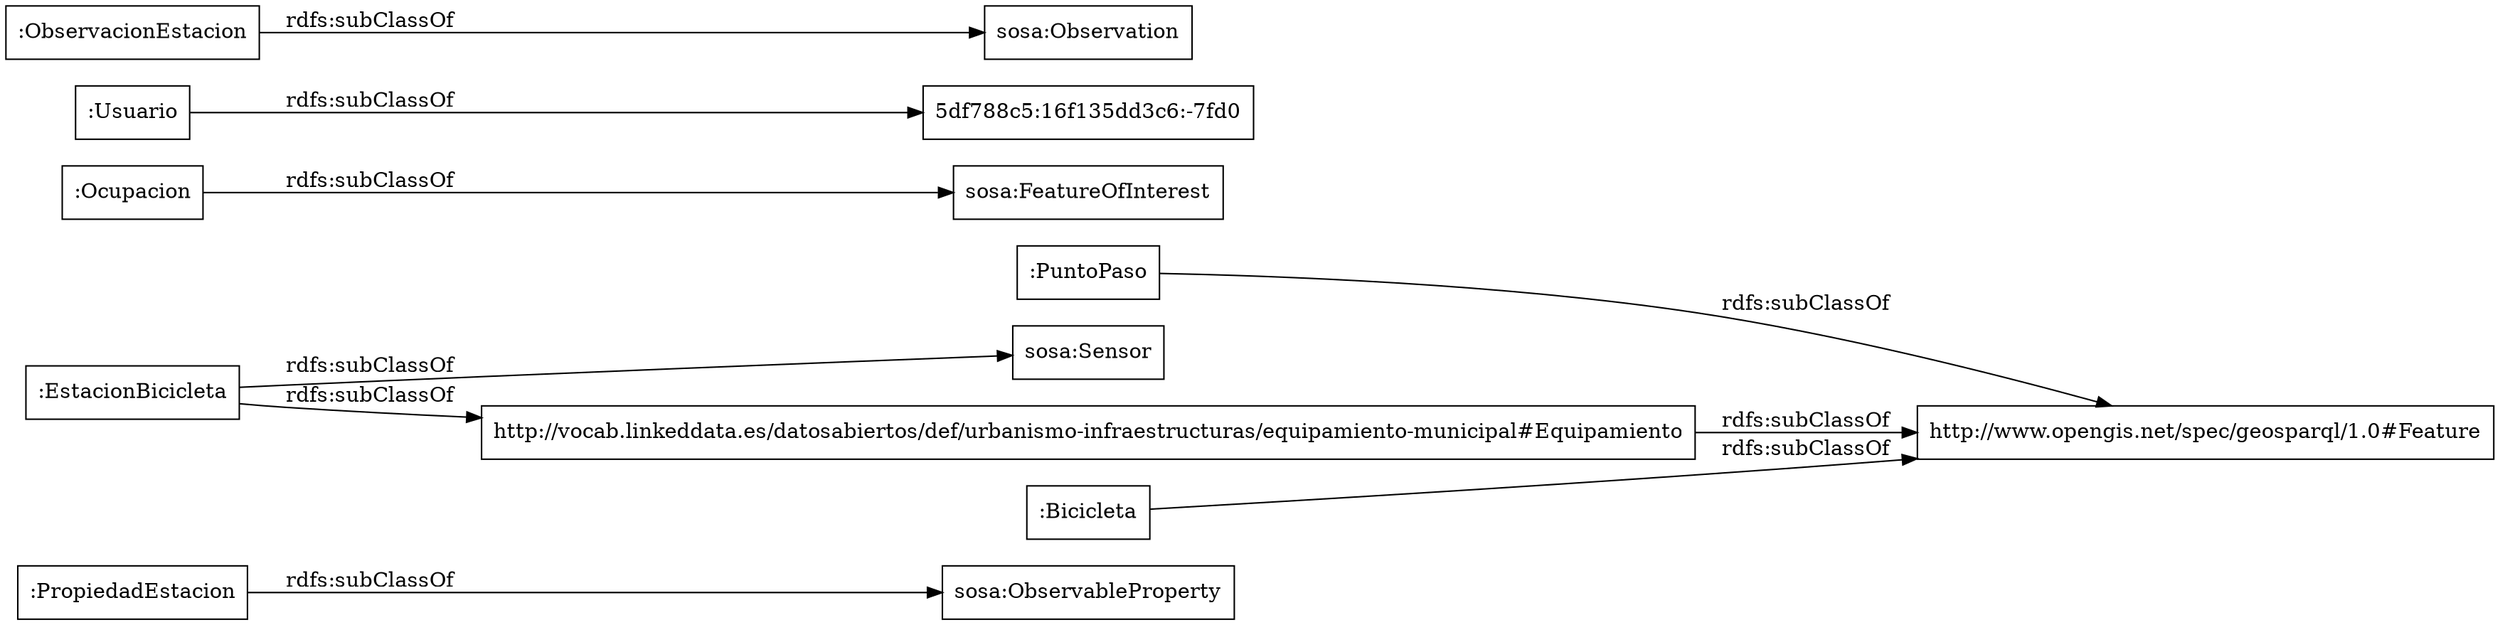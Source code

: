 digraph ar2dtool_diagram { 
rankdir=LR;
size="1000"
node [shape = rectangle, color="black"]; ":PropiedadEstacion" ":PuntoPaso" "sosa:ObservableProperty" "sosa:FeatureOfInterest" ":Usuario" ":Ocupacion" "sosa:Observation" "5df788c5:16f135dd3c6:-7fd0" "sosa:Sensor" "http://vocab.linkeddata.es/datosabiertos/def/urbanismo-infraestructuras/equipamiento-municipal#Equipamiento" ":EstacionBicicleta" ":ObservacionEstacion" ":Bicicleta" "http://www.opengis.net/spec/geosparql/1.0#Feature" ; /*classes style*/
	"http://vocab.linkeddata.es/datosabiertos/def/urbanismo-infraestructuras/equipamiento-municipal#Equipamiento" -> "http://www.opengis.net/spec/geosparql/1.0#Feature" [ label = "rdfs:subClassOf" ];
	":EstacionBicicleta" -> "http://vocab.linkeddata.es/datosabiertos/def/urbanismo-infraestructuras/equipamiento-municipal#Equipamiento" [ label = "rdfs:subClassOf" ];
	":EstacionBicicleta" -> "sosa:Sensor" [ label = "rdfs:subClassOf" ];
	":Usuario" -> "5df788c5:16f135dd3c6:-7fd0" [ label = "rdfs:subClassOf" ];
	":Bicicleta" -> "http://www.opengis.net/spec/geosparql/1.0#Feature" [ label = "rdfs:subClassOf" ];
	":PuntoPaso" -> "http://www.opengis.net/spec/geosparql/1.0#Feature" [ label = "rdfs:subClassOf" ];
	":Ocupacion" -> "sosa:FeatureOfInterest" [ label = "rdfs:subClassOf" ];
	":PropiedadEstacion" -> "sosa:ObservableProperty" [ label = "rdfs:subClassOf" ];
	":ObservacionEstacion" -> "sosa:Observation" [ label = "rdfs:subClassOf" ];

}
